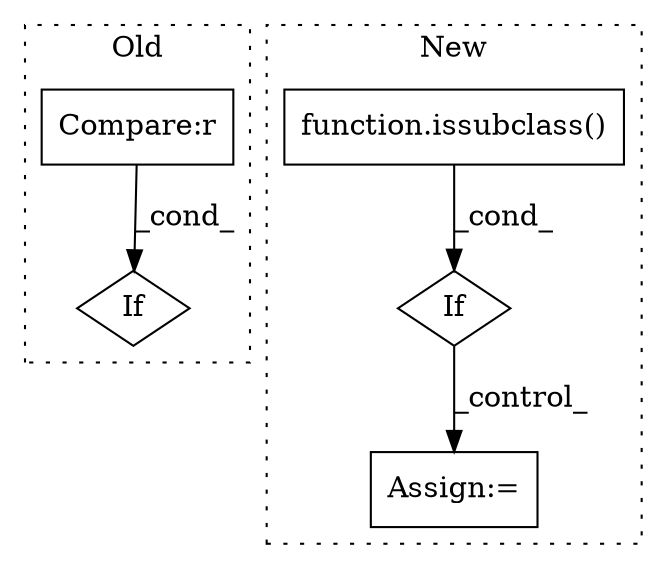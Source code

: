 digraph G {
subgraph cluster0 {
1 [label="If" a="96" s="1575" l="3" shape="diamond"];
5 [label="Compare:r" a="40" s="1578" l="28" shape="box"];
label = "Old";
style="dotted";
}
subgraph cluster1 {
2 [label="function.issubclass()" a="75" s="2940,2977" l="11,1" shape="box"];
3 [label="If" a="96" s="2937" l="3" shape="diamond"];
4 [label="Assign:=" a="68" s="3004" l="3" shape="box"];
label = "New";
style="dotted";
}
2 -> 3 [label="_cond_"];
3 -> 4 [label="_control_"];
5 -> 1 [label="_cond_"];
}
